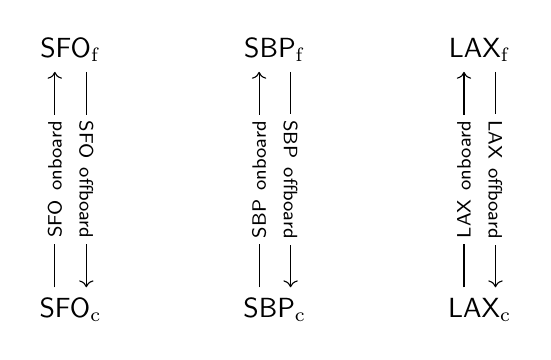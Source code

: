 \begin{tikzcd}[row sep =2.75cm, column sep = 1.5cm]
  \textsf{SFO}_\mathrm{f}
  \arrow[d, shift left= 0.20cm, sloped, "\textsf{SFO} \ \textsf{offboard}" description]
  &\textsf{SBP}_\mathrm{f}
  \arrow[d, shift left= 0.20cm,sloped, "\textsf{SBP} \ \textsf{offboard}" description]
  &\textsf{LAX}_\mathrm{f}
  \arrow[d, shift left= 0.20cm,sloped, "\textsf{LAX} \ \textsf{offboard}" description]\\
  \textsf{SFO}_\mathrm{c}
  \arrow[u, shift left= 0.20cm,sloped, "\textsf{SFO} \ \textsf{onboard}" description]
  &\textsf{SBP}_\mathrm{c}
  \arrow[u, shift left= 0.20cm,sloped, "\textsf{SBP} \ \textsf{onboard}" description]&
  \textsf{LAX}_\mathrm{c}
  \arrow[u, shift left= 0.20cm,sloped, "\textsf{LAX} \ \textsf{onboard}" description]
\end{tikzcd}
